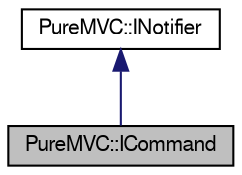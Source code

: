 digraph G
{
  edge [fontname="FreeSans",fontsize="10",labelfontname="FreeSans",labelfontsize="10"];
  node [fontname="FreeSans",fontsize="10",shape=record];
  Node1 [label="PureMVC::ICommand",height=0.2,width=0.4,color="black", fillcolor="grey75", style="filled" fontcolor="black"];
  Node2 -> Node1 [dir=back,color="midnightblue",fontsize="10",style="solid"];
  Node2 [label="PureMVC::INotifier",height=0.2,width=0.4,color="black", fillcolor="white", style="filled",URL="$class_pure_m_v_c_1_1_i_notifier.html",tooltip="The interface definition for a PureMVC Notifier."];
}
